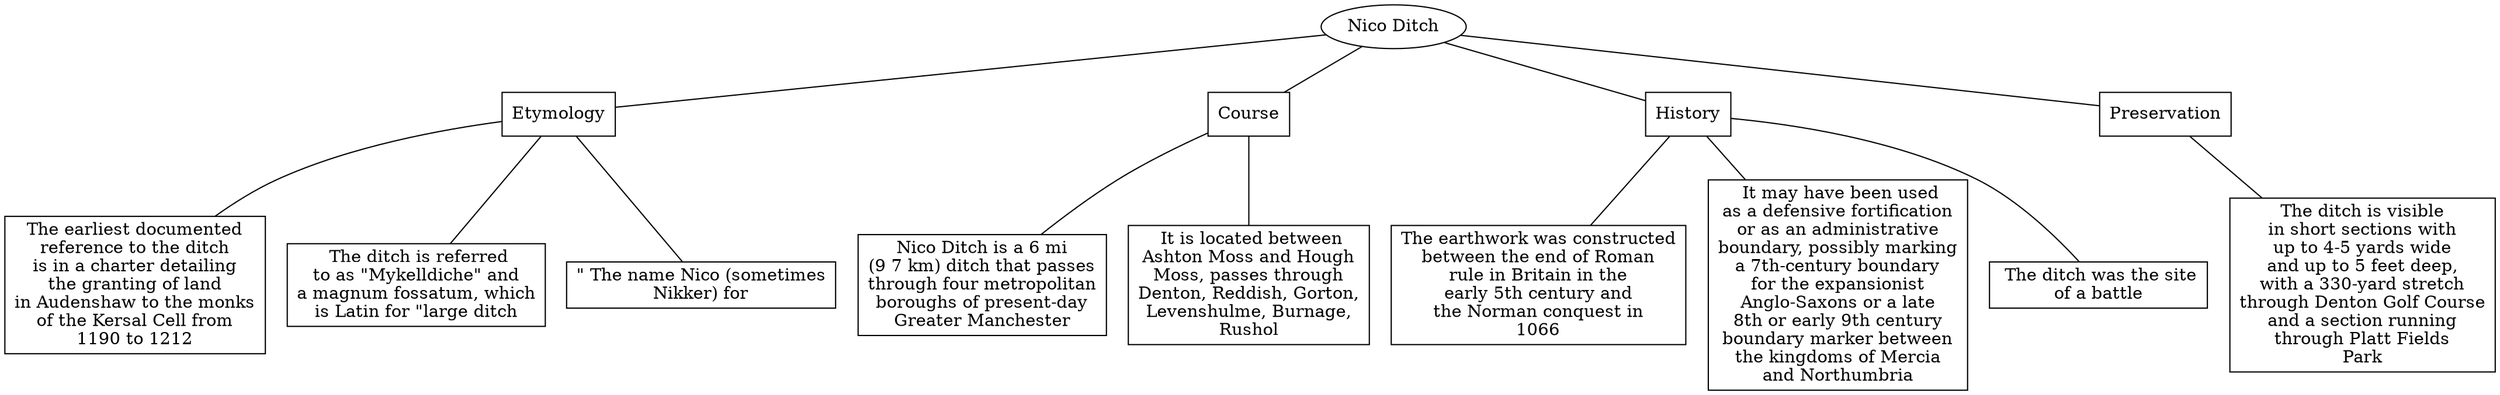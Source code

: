 graph "Nico Ditch" {
	graph [overlap=scale]
	node [shape=ellipse]
	"Nico Ditch"
	node [shape=box]
	Etymology
	"Nico Ditch" -- Etymology
	"The earliest documented
reference to the ditch
is in a charter detailing
the granting of land
in Audenshaw to the monks
of the Kersal Cell from
1190 to 1212"
	Etymology -- "The earliest documented
reference to the ditch
is in a charter detailing
the granting of land
in Audenshaw to the monks
of the Kersal Cell from
1190 to 1212"
	" The ditch is referred
to as \"Mykelldiche\" and
a magnum fossatum, which
is Latin for \"large ditch"
	Etymology -- " The ditch is referred
to as \"Mykelldiche\" and
a magnum fossatum, which
is Latin for \"large ditch"
	"\" The name Nico (sometimes
Nikker) for"
	Etymology -- "\" The name Nico (sometimes
Nikker) for"
	Course
	"Nico Ditch" -- Course
	"Nico Ditch is a 6 mi
(9 7 km) ditch that passes
through four metropolitan
boroughs of present-day
Greater Manchester"
	Course -- "Nico Ditch is a 6 mi
(9 7 km) ditch that passes
through four metropolitan
boroughs of present-day
Greater Manchester"
	" It is located between
Ashton Moss and Hough
Moss, passes through
Denton, Reddish, Gorton,
Levenshulme, Burnage,
Rushol"
	Course -- " It is located between
Ashton Moss and Hough
Moss, passes through
Denton, Reddish, Gorton,
Levenshulme, Burnage,
Rushol"
	History
	"Nico Ditch" -- History
	"The earthwork was constructed
between the end of Roman
rule in Britain in the
early 5th century and
the Norman conquest in
1066"
	History -- "The earthwork was constructed
between the end of Roman
rule in Britain in the
early 5th century and
the Norman conquest in
1066"
	" It may have been used
as a defensive fortification
or as an administrative
boundary, possibly marking
a 7th-century boundary
for the expansionist
Anglo-Saxons or a late
8th or early 9th century
boundary marker between
the kingdoms of Mercia
and Northumbria"
	History -- " It may have been used
as a defensive fortification
or as an administrative
boundary, possibly marking
a 7th-century boundary
for the expansionist
Anglo-Saxons or a late
8th or early 9th century
boundary marker between
the kingdoms of Mercia
and Northumbria"
	" The ditch was the site
of a battle"
	History -- " The ditch was the site
of a battle"
	Preservation
	"Nico Ditch" -- Preservation
	"The ditch is visible
in short sections with
up to 4-5 yards wide
and up to 5 feet deep,
with a 330-yard stretch
through Denton Golf Course
and a section running
through Platt Fields
Park"
	Preservation -- "The ditch is visible
in short sections with
up to 4-5 yards wide
and up to 5 feet deep,
with a 330-yard stretch
through Denton Golf Course
and a section running
through Platt Fields
Park"
}
